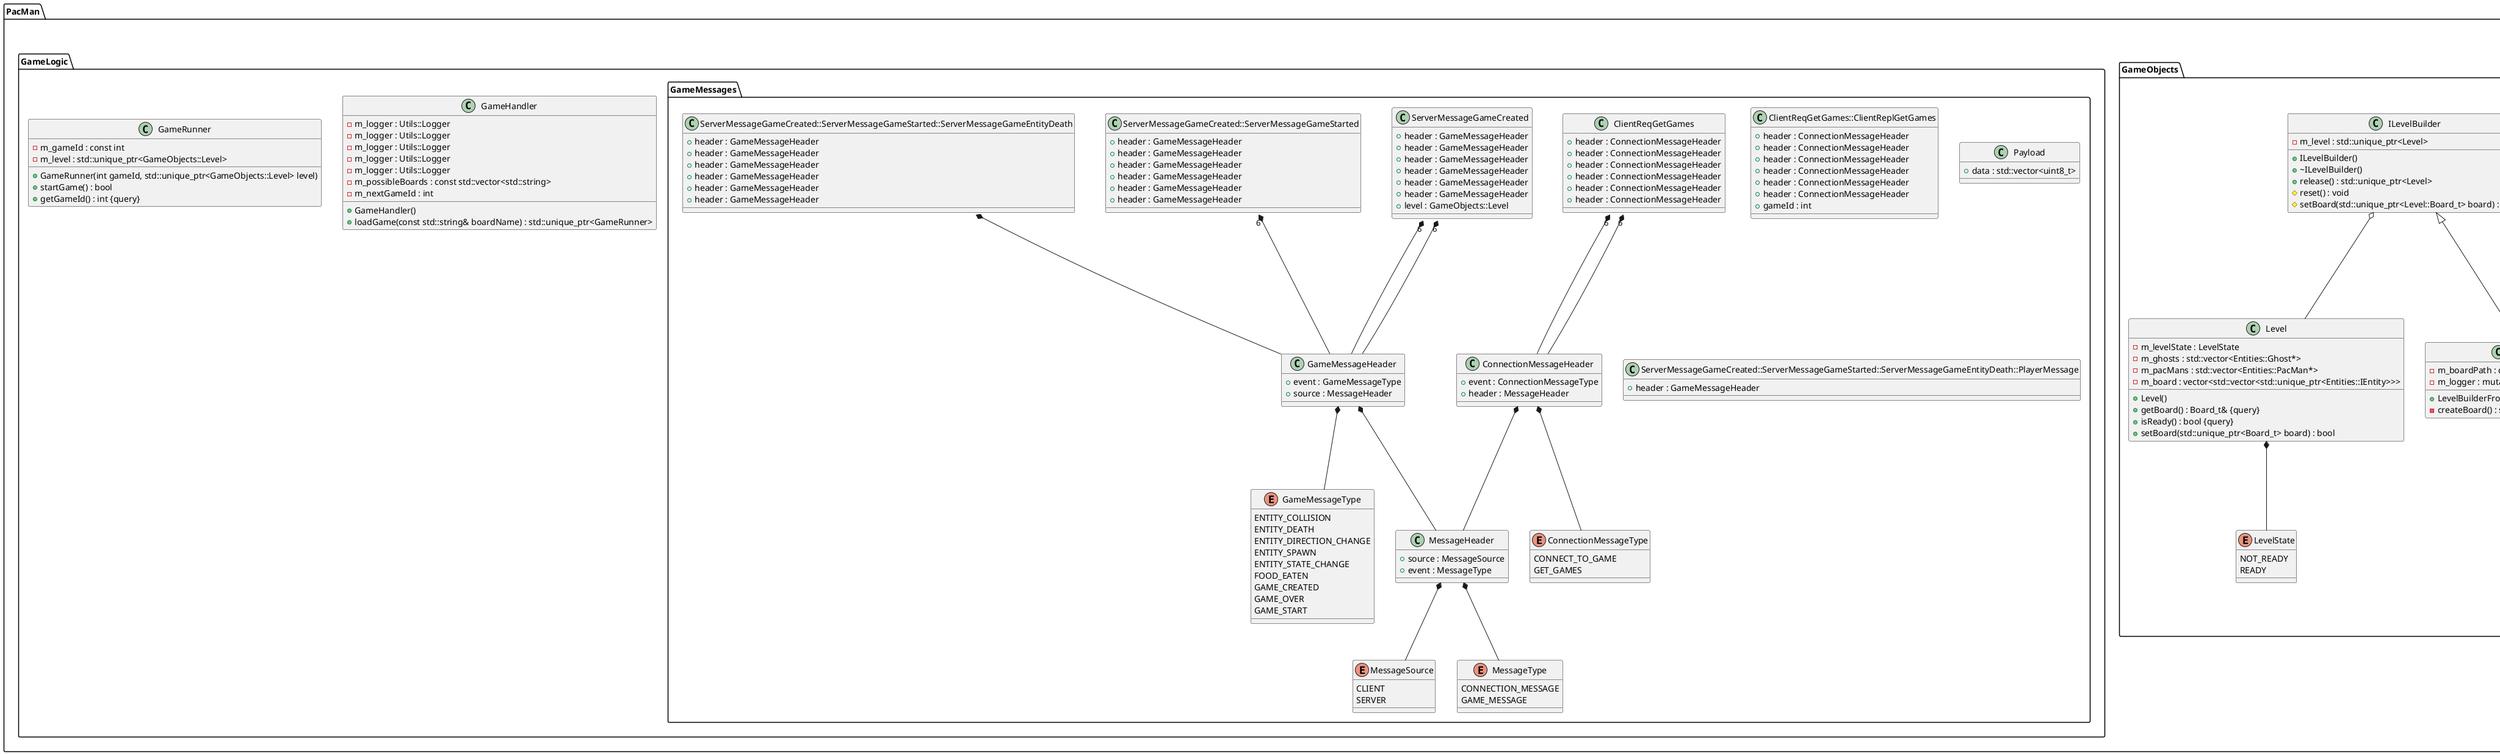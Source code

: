 @startuml





/' Objects '/

class Client {
}


namespace PacMan {
	namespace Utils {
		abstract class ILogger {
			+ILogger(const std::string& scopeName, LogLevel logLevel)
			+~ILogger()
			+operator==(const ILogger& other) : bool {query}
			#m_logLevel : const LogLevel
			#m_scopeName : const std::string
			#{static} s_logFileName : static std::string
			-{static} s_loggers : static std::unordered_set<ILogger*>
			+{abstract} logCritical(const std::string& message) : void
			+{abstract} logDebug(const std::string& message) : void
			+{abstract} logError(const std::string& message) : void
			+{abstract} logInfo(const std::string& message) : void
			+{abstract} logWarning(const std::string& message) : void
			+{static} setLogFileName(const std::string& logFileName) : void
			+{abstract} shutdown() : void
			+{static} shutdownAll() : void
		}

		class Logger {
			+Logger(const std::string& scopeName, LogLevel logLevel)
			+~Logger()
			-m_logger : std::shared_ptr<spdlog::logger>
			-initLogger() : void
			+logCritical(const std::string& message) : void
			+logDebug(const std::string& message) : void
			+logError(const std::string& message) : void
			+logInfo(const std::string& message) : void
			+logWarning(const std::string& message) : void
			+shutdown() : void
		}

		enum LogLevel {
			DEBUG
			ERROR
			INFO
			WARNING
		}
	}

	namespace Server {
		class Server {
			-m_reqRespHandler : GameMessagesHandlers::ReqRespHandler
			-m_gameHandler : PacMan::GameLogic::GameHandler
			-m_logger : Utils::Logger
			-m_clientServerReqReplSocketAddr : const std::string
			-m_hostIp : const std::string
			- : friend GameMessagesHandlers::ReqRespHandler
			+main() : int
			-m_listenToPlayers : std::atomic_bool
			-m_serverWorking : std::atomic_bool
			-m_startGameCondition : std::condition_variable
			-m_startGameMutex : std::mutex
			-m_gameRunner : std::unique_ptr<PacMan::GameLogic::GameRunner>
			+listenForPlayers() : void
			+loadGame(const std::string& boardName) : void
			+shutdown() : void
			+startGame() : void
		}

		namespace GameMessagesHandlers {
			class ReqRespHandler {
				+ReqRespHandler(Server* server)
				-m_server : Server*
				-m_logger : Utils::Logger
				+handleClientReqRespGetGames(const GameLogic::GameMessages::ClientReqGetGames* clientReq) : zmq::message_t
				+handleReqRepl(const GameLogic::GameMessages::ConnectionMessageHeader* connHeader) : zmq::message_t
			}
		}
	}

	namespace GameObjects {
		class ILevelBuilder {
			+ILevelBuilder()
			+~ILevelBuilder()
			-m_level : std::unique_ptr<Level>
			+release() : std::unique_ptr<Level>
			#reset() : void
			#setBoard(std::unique_ptr<Level::Board_t> board) : void
		}

		class Level {
			+Level()
			+getBoard() : Board_t& {query}
			-m_levelState : LevelState
			+isReady() : bool {query}
			+setBoard(std::unique_ptr<Board_t> board) : bool
			-m_ghosts : std::vector<Entities::Ghost*>
			-m_pacMans : std::vector<Entities::PacMan*>
			-m_board : vector<std::vector<std::unique_ptr<Entities::IEntity>>>
		}

		class LevelBuilderFromFile {
			+LevelBuilderFromFile(const std::string& boardPath)
			-m_boardPath : const std::string&
			-m_logger : mutable Utils::Logger
			-createBoard() : std::unique_ptr<Level::Board_t> {query}
		}

		enum LevelState {
			NOT_READY
			READY
		}

		namespace Entities {
			class Empty {
				+Empty(uint32_t entityId)
			}

			class Entity <template<EntityType ENTITY_TYPE>> {
				+Entity(uint32_t entityId)
				+~Entity()
				+getEntityType() : EntityType {query}
				#m_entityType : const EntityType
			}

			class Food {
				+Food(uint32_t entityId)
			}

			class Ghost {
				+Ghost(uint32_t entityId)
			}

			abstract class IEntity {
				+IEntity(uint32_t entityId)
				+~IEntity()
				+{abstract} getEntityType() : EntityType {query}
				+operator<<(std::ostream& os, const IEntity& entity) : std :: ostream&
				+getEntityId() : uint32_t {query}
				#m_entityId : uint32_t
			}

			class PacMan {
				+PacMan(uint32_t entityId)
			}

			class SuperFood {
				+SuperFood(uint32_t entityId)
			}

			class Wall {
				+Wall(uint32_t entityId)
			}

			enum EntityType {
				BRIDGE
				EMPTY
				FOOD
				GHOST
				PAC_MAN
				SUPER_FOOD
				WALL
			}
		}
	}

	namespace GameLogic {
		class GameHandler {
			+GameHandler()
			-m_logger : Utils::Logger
			-m_logger : Utils::Logger
			-m_logger : Utils::Logger
			-m_logger : Utils::Logger
			-m_logger : Utils::Logger
			-m_possibleBoards : const std::vector<std::string>
			-m_nextGameId : int
			+loadGame(const std::string& boardName) : std::unique_ptr<GameRunner>
		}

		class GameRunner {
			+GameRunner(int gameId, std::unique_ptr<GameObjects::Level> level)
			+startGame() : bool
			-m_gameId : const int
			+getGameId() : int {query}
			-m_level : std::unique_ptr<GameObjects::Level>
		}

		namespace GameMessages {
			enum ConnectionMessageType {
				CONNECT_TO_GAME
				GET_GAMES
			}

			enum GameMessageType {
				ENTITY_COLLISION
				ENTITY_DEATH
				ENTITY_DIRECTION_CHANGE
				ENTITY_SPAWN
				ENTITY_STATE_CHANGE
				FOOD_EATEN
				GAME_CREATED
				GAME_OVER
				GAME_START
			}

			enum MessageSource {
				CLIENT
				SERVER
			}

			enum MessageType {
				CONNECTION_MESSAGE
				GAME_MESSAGE
			}

			class ClientReqGetGames {
				+header : ConnectionMessageHeader
				+header : ConnectionMessageHeader
				+header : ConnectionMessageHeader
				+header : ConnectionMessageHeader
				+header : ConnectionMessageHeader
				+header : ConnectionMessageHeader
			}

			class ClientReqGetGames::ClientReplGetGames {
				+header : ConnectionMessageHeader
				+header : ConnectionMessageHeader
				+header : ConnectionMessageHeader
				+header : ConnectionMessageHeader
				+header : ConnectionMessageHeader
				+header : ConnectionMessageHeader
				+gameId : int
			}

			class ConnectionMessageHeader {
				+event : ConnectionMessageType
				+header : MessageHeader
			}

			class GameMessageHeader {
				+event : GameMessageType
				+source : MessageHeader
			}

			class MessageHeader {
				+source : MessageSource
				+event : MessageType
			}

			class Payload {
				+data : std::vector<uint8_t>
			}

			class ServerMessageGameCreated {
				+header : GameMessageHeader
				+header : GameMessageHeader
				+header : GameMessageHeader
				+header : GameMessageHeader
				+header : GameMessageHeader
				+header : GameMessageHeader
				+level : GameObjects::Level
			}

			class ServerMessageGameCreated::ServerMessageGameStarted {
				+header : GameMessageHeader
				+header : GameMessageHeader
				+header : GameMessageHeader
				+header : GameMessageHeader
				+header : GameMessageHeader
				+header : GameMessageHeader
			}

			class ServerMessageGameCreated::ServerMessageGameStarted::ServerMessageGameEntityDeath {
				+header : GameMessageHeader
				+header : GameMessageHeader
				+header : GameMessageHeader
				+header : GameMessageHeader
				+header : GameMessageHeader
				+header : GameMessageHeader
			}

			class ServerMessageGameCreated::ServerMessageGameStarted::ServerMessageGameEntityDeath::PlayerMessage {
				+header : GameMessageHeader
			}
		}
	}
}





/' Inheritance relationships '/

PacMan.GameObjects.Entities.Entity <|-- PacMan.GameObjects.Entities.Empty


PacMan.GameObjects.Entities.Entity <|-- PacMan.GameObjects.Entities.Food


PacMan.GameObjects.Entities.Entity <|-- PacMan.GameObjects.Entities.Ghost


PacMan.GameObjects.Entities.Entity <|-- PacMan.GameObjects.Entities.PacMan


PacMan.GameObjects.Entities.Entity <|-- PacMan.GameObjects.Entities.SuperFood


PacMan.GameObjects.Entities.Entity <|-- PacMan.GameObjects.Entities.Wall


PacMan.GameObjects.Entities.IEntity <|-- PacMan.GameObjects.Entities.Entity


PacMan.GameObjects.ILevelBuilder <|-- PacMan.GameObjects.LevelBuilderFromFile


PacMan.Utils.ILogger <|-- PacMan.Utils.Logger





/' Aggregation relationships '/

PacMan.GameLogic.GameMessages.ClientReqGetGames "6" *-- PacMan.GameLogic.GameMessages.ConnectionMessageHeader


PacMan.GameLogic.GameMessages.ClientReqGetGames::ClientReplGetGames "6" *-- PacMan.GameLogic.GameMessages.ConnectionMessageHeader


PacMan.GameLogic.GameMessages.ConnectionMessageHeader *-- PacMan.GameLogic.GameMessages.ConnectionMessageType


PacMan.GameLogic.GameMessages.ConnectionMessageHeader *-- PacMan.GameLogic.GameMessages.MessageHeader


PacMan.GameObjects.Entities.Entity *-- PacMan.GameObjects.Entities.EntityType


PacMan.GameLogic.GameMessages.GameMessageHeader *-- PacMan.GameLogic.GameMessages.GameMessageType


PacMan.GameLogic.GameMessages.GameMessageHeader *-- PacMan.GameLogic.GameMessages.MessageHeader


PacMan.GameObjects.ILevelBuilder o-- PacMan.GameObjects.Level


PacMan.Utils.ILogger o-- PacMan.Utils.ILogger


PacMan.Utils.ILogger *-- PacMan.Utils.LogLevel


PacMan.GameObjects.Level *-- PacMan.GameObjects.LevelState


PacMan.GameLogic.GameMessages.MessageHeader *-- PacMan.GameLogic.GameMessages.MessageSource


PacMan.GameLogic.GameMessages.MessageHeader *-- PacMan.GameLogic.GameMessages.MessageType


PacMan.Server.GameMessagesHandlers.ReqRespHandler o-- PacMan.Server.Server


PacMan.Server.Server *-- PacMan.Server.GameMessagesHandlers.ReqRespHandler


PacMan.GameLogic.GameMessages.ServerMessageGameCreated "6" *-- PacMan.GameLogic.GameMessages.GameMessageHeader


PacMan.GameLogic.GameMessages.ServerMessageGameCreated::ServerMessageGameStarted "6" *-- PacMan.GameLogic.GameMessages.GameMessageHeader


PacMan.GameLogic.GameMessages.ServerMessageGameCreated::ServerMessageGameStarted::ServerMessageGameEntityDeath "6" *-- PacMan.GameLogic.GameMessages.GameMessageHeader


PacMan.GameLogic.GameMessages.ServerMessageGameCreated::ServerMessageGameStarted::ServerMessageGameEntityDeath::PlayerMessage *-- PacMan.GameLogic.GameMessages.GameMessageHeader






/' Nested objects '/

PacMan.GameLogic.GameMessages.ClientReqGetGames +-- PacMan.GameLogic.GameMessages.ClientReqGetGames.ClientReplGetGames


PacMan.GameLogic.GameMessages.ServerMessageGameCreated +-- PacMan.GameLogic.GameMessages.ServerMessageGameCreated.ServerMessageGameStarted




@enduml
